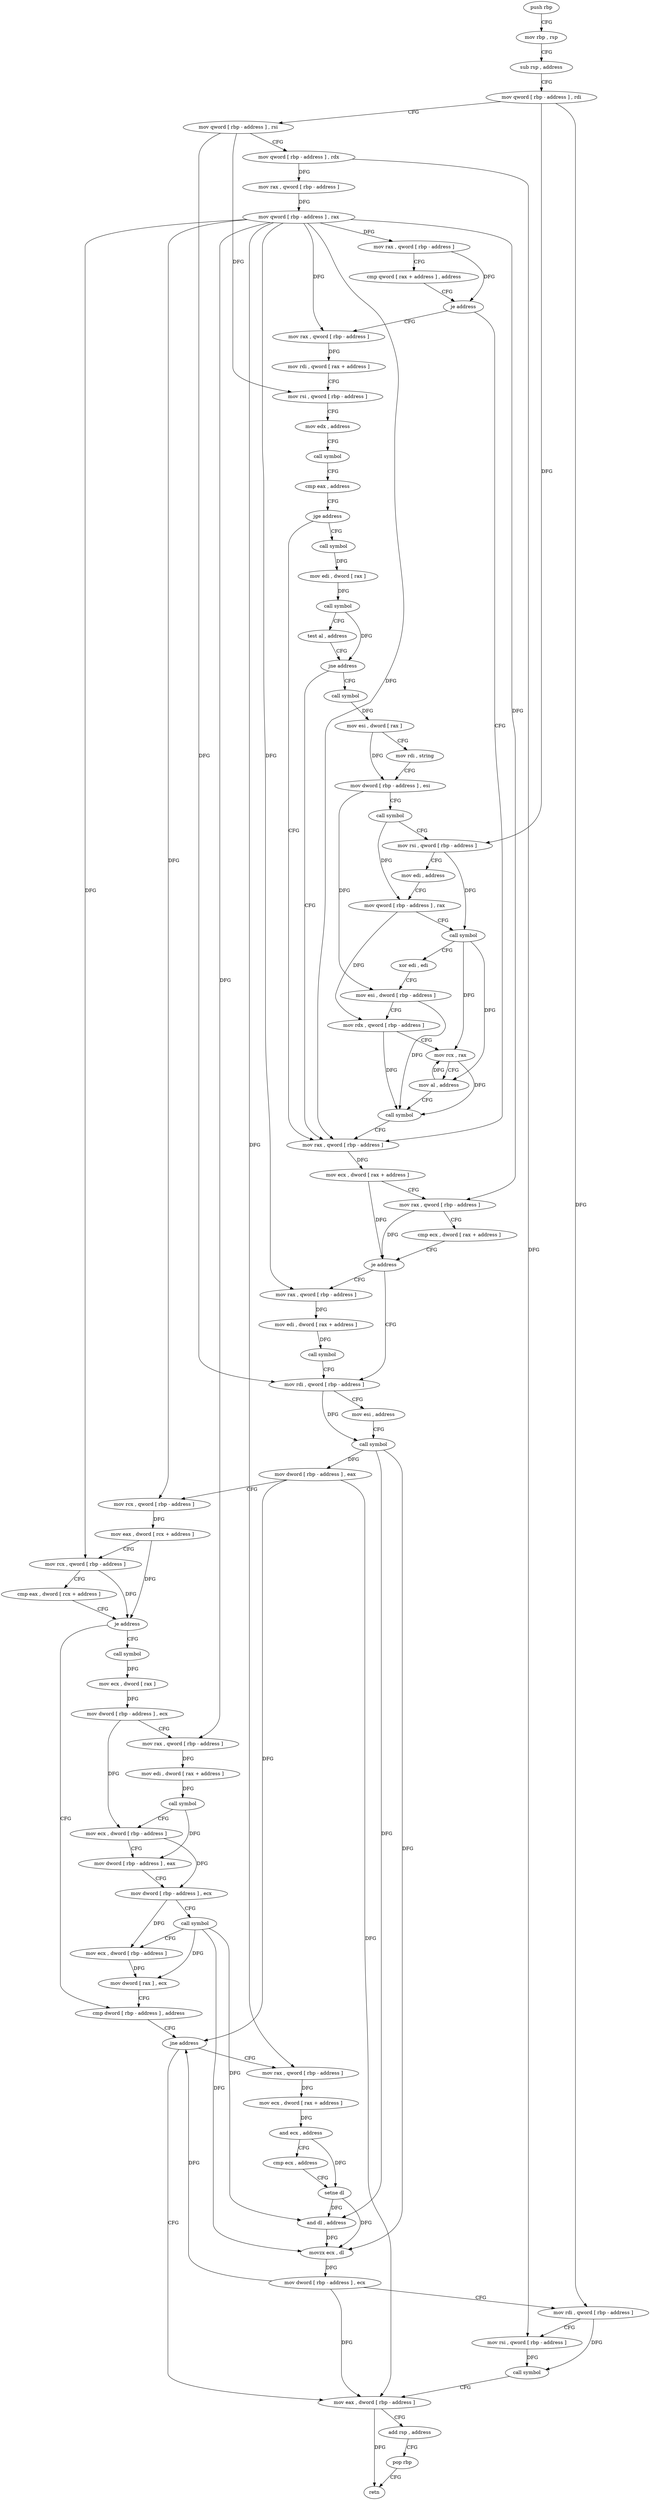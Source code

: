 digraph "func" {
"4203008" [label = "push rbp" ]
"4203009" [label = "mov rbp , rsp" ]
"4203012" [label = "sub rsp , address" ]
"4203016" [label = "mov qword [ rbp - address ] , rdi" ]
"4203020" [label = "mov qword [ rbp - address ] , rsi" ]
"4203024" [label = "mov qword [ rbp - address ] , rdx" ]
"4203028" [label = "mov rax , qword [ rbp - address ]" ]
"4203032" [label = "mov qword [ rbp - address ] , rax" ]
"4203036" [label = "mov rax , qword [ rbp - address ]" ]
"4203040" [label = "cmp qword [ rax + address ] , address" ]
"4203045" [label = "je address" ]
"4203164" [label = "mov rax , qword [ rbp - address ]" ]
"4203051" [label = "mov rax , qword [ rbp - address ]" ]
"4203168" [label = "mov ecx , dword [ rax + address ]" ]
"4203171" [label = "mov rax , qword [ rbp - address ]" ]
"4203175" [label = "cmp ecx , dword [ rax + address ]" ]
"4203178" [label = "je address" ]
"4203196" [label = "mov rdi , qword [ rbp - address ]" ]
"4203184" [label = "mov rax , qword [ rbp - address ]" ]
"4203055" [label = "mov rdi , qword [ rax + address ]" ]
"4203059" [label = "mov rsi , qword [ rbp - address ]" ]
"4203063" [label = "mov edx , address" ]
"4203068" [label = "call symbol" ]
"4203073" [label = "cmp eax , address" ]
"4203076" [label = "jge address" ]
"4203082" [label = "call symbol" ]
"4203200" [label = "mov esi , address" ]
"4203205" [label = "call symbol" ]
"4203210" [label = "mov dword [ rbp - address ] , eax" ]
"4203213" [label = "mov rcx , qword [ rbp - address ]" ]
"4203217" [label = "mov eax , dword [ rcx + address ]" ]
"4203220" [label = "mov rcx , qword [ rbp - address ]" ]
"4203224" [label = "cmp eax , dword [ rcx + address ]" ]
"4203227" [label = "je address" ]
"4203274" [label = "cmp dword [ rbp - address ] , address" ]
"4203233" [label = "call symbol" ]
"4203188" [label = "mov edi , dword [ rax + address ]" ]
"4203191" [label = "call symbol" ]
"4203087" [label = "mov edi , dword [ rax ]" ]
"4203089" [label = "call symbol" ]
"4203094" [label = "test al , address" ]
"4203096" [label = "jne address" ]
"4203102" [label = "call symbol" ]
"4203278" [label = "jne address" ]
"4203325" [label = "mov eax , dword [ rbp - address ]" ]
"4203284" [label = "mov rax , qword [ rbp - address ]" ]
"4203238" [label = "mov ecx , dword [ rax ]" ]
"4203240" [label = "mov dword [ rbp - address ] , ecx" ]
"4203243" [label = "mov rax , qword [ rbp - address ]" ]
"4203247" [label = "mov edi , dword [ rax + address ]" ]
"4203250" [label = "call symbol" ]
"4203255" [label = "mov ecx , dword [ rbp - address ]" ]
"4203258" [label = "mov dword [ rbp - address ] , eax" ]
"4203261" [label = "mov dword [ rbp - address ] , ecx" ]
"4203264" [label = "call symbol" ]
"4203269" [label = "mov ecx , dword [ rbp - address ]" ]
"4203272" [label = "mov dword [ rax ] , ecx" ]
"4203107" [label = "mov esi , dword [ rax ]" ]
"4203109" [label = "mov rdi , string" ]
"4203119" [label = "mov dword [ rbp - address ] , esi" ]
"4203122" [label = "call symbol" ]
"4203127" [label = "mov rsi , qword [ rbp - address ]" ]
"4203131" [label = "mov edi , address" ]
"4203136" [label = "mov qword [ rbp - address ] , rax" ]
"4203140" [label = "call symbol" ]
"4203145" [label = "xor edi , edi" ]
"4203147" [label = "mov esi , dword [ rbp - address ]" ]
"4203150" [label = "mov rdx , qword [ rbp - address ]" ]
"4203154" [label = "mov rcx , rax" ]
"4203157" [label = "mov al , address" ]
"4203159" [label = "call symbol" ]
"4203328" [label = "add rsp , address" ]
"4203332" [label = "pop rbp" ]
"4203333" [label = "retn" ]
"4203288" [label = "mov ecx , dword [ rax + address ]" ]
"4203291" [label = "and ecx , address" ]
"4203297" [label = "cmp ecx , address" ]
"4203300" [label = "setne dl" ]
"4203303" [label = "and dl , address" ]
"4203306" [label = "movzx ecx , dl" ]
"4203309" [label = "mov dword [ rbp - address ] , ecx" ]
"4203312" [label = "mov rdi , qword [ rbp - address ]" ]
"4203316" [label = "mov rsi , qword [ rbp - address ]" ]
"4203320" [label = "call symbol" ]
"4203008" -> "4203009" [ label = "CFG" ]
"4203009" -> "4203012" [ label = "CFG" ]
"4203012" -> "4203016" [ label = "CFG" ]
"4203016" -> "4203020" [ label = "CFG" ]
"4203016" -> "4203127" [ label = "DFG" ]
"4203016" -> "4203312" [ label = "DFG" ]
"4203020" -> "4203024" [ label = "CFG" ]
"4203020" -> "4203059" [ label = "DFG" ]
"4203020" -> "4203196" [ label = "DFG" ]
"4203024" -> "4203028" [ label = "DFG" ]
"4203024" -> "4203316" [ label = "DFG" ]
"4203028" -> "4203032" [ label = "DFG" ]
"4203032" -> "4203036" [ label = "DFG" ]
"4203032" -> "4203164" [ label = "DFG" ]
"4203032" -> "4203171" [ label = "DFG" ]
"4203032" -> "4203051" [ label = "DFG" ]
"4203032" -> "4203213" [ label = "DFG" ]
"4203032" -> "4203220" [ label = "DFG" ]
"4203032" -> "4203184" [ label = "DFG" ]
"4203032" -> "4203243" [ label = "DFG" ]
"4203032" -> "4203284" [ label = "DFG" ]
"4203036" -> "4203040" [ label = "CFG" ]
"4203036" -> "4203045" [ label = "DFG" ]
"4203040" -> "4203045" [ label = "CFG" ]
"4203045" -> "4203164" [ label = "CFG" ]
"4203045" -> "4203051" [ label = "CFG" ]
"4203164" -> "4203168" [ label = "DFG" ]
"4203051" -> "4203055" [ label = "DFG" ]
"4203168" -> "4203171" [ label = "CFG" ]
"4203168" -> "4203178" [ label = "DFG" ]
"4203171" -> "4203175" [ label = "CFG" ]
"4203171" -> "4203178" [ label = "DFG" ]
"4203175" -> "4203178" [ label = "CFG" ]
"4203178" -> "4203196" [ label = "CFG" ]
"4203178" -> "4203184" [ label = "CFG" ]
"4203196" -> "4203200" [ label = "CFG" ]
"4203196" -> "4203205" [ label = "DFG" ]
"4203184" -> "4203188" [ label = "DFG" ]
"4203055" -> "4203059" [ label = "CFG" ]
"4203059" -> "4203063" [ label = "CFG" ]
"4203063" -> "4203068" [ label = "CFG" ]
"4203068" -> "4203073" [ label = "CFG" ]
"4203073" -> "4203076" [ label = "CFG" ]
"4203076" -> "4203164" [ label = "CFG" ]
"4203076" -> "4203082" [ label = "CFG" ]
"4203082" -> "4203087" [ label = "DFG" ]
"4203200" -> "4203205" [ label = "CFG" ]
"4203205" -> "4203210" [ label = "DFG" ]
"4203205" -> "4203303" [ label = "DFG" ]
"4203205" -> "4203306" [ label = "DFG" ]
"4203210" -> "4203213" [ label = "CFG" ]
"4203210" -> "4203278" [ label = "DFG" ]
"4203210" -> "4203325" [ label = "DFG" ]
"4203213" -> "4203217" [ label = "DFG" ]
"4203217" -> "4203220" [ label = "CFG" ]
"4203217" -> "4203227" [ label = "DFG" ]
"4203220" -> "4203224" [ label = "CFG" ]
"4203220" -> "4203227" [ label = "DFG" ]
"4203224" -> "4203227" [ label = "CFG" ]
"4203227" -> "4203274" [ label = "CFG" ]
"4203227" -> "4203233" [ label = "CFG" ]
"4203274" -> "4203278" [ label = "CFG" ]
"4203233" -> "4203238" [ label = "DFG" ]
"4203188" -> "4203191" [ label = "DFG" ]
"4203191" -> "4203196" [ label = "CFG" ]
"4203087" -> "4203089" [ label = "DFG" ]
"4203089" -> "4203094" [ label = "CFG" ]
"4203089" -> "4203096" [ label = "DFG" ]
"4203094" -> "4203096" [ label = "CFG" ]
"4203096" -> "4203164" [ label = "CFG" ]
"4203096" -> "4203102" [ label = "CFG" ]
"4203102" -> "4203107" [ label = "DFG" ]
"4203278" -> "4203325" [ label = "CFG" ]
"4203278" -> "4203284" [ label = "CFG" ]
"4203325" -> "4203328" [ label = "CFG" ]
"4203325" -> "4203333" [ label = "DFG" ]
"4203284" -> "4203288" [ label = "DFG" ]
"4203238" -> "4203240" [ label = "DFG" ]
"4203240" -> "4203243" [ label = "CFG" ]
"4203240" -> "4203255" [ label = "DFG" ]
"4203243" -> "4203247" [ label = "DFG" ]
"4203247" -> "4203250" [ label = "DFG" ]
"4203250" -> "4203255" [ label = "CFG" ]
"4203250" -> "4203258" [ label = "DFG" ]
"4203255" -> "4203258" [ label = "CFG" ]
"4203255" -> "4203261" [ label = "DFG" ]
"4203258" -> "4203261" [ label = "CFG" ]
"4203261" -> "4203264" [ label = "CFG" ]
"4203261" -> "4203269" [ label = "DFG" ]
"4203264" -> "4203269" [ label = "CFG" ]
"4203264" -> "4203272" [ label = "DFG" ]
"4203264" -> "4203303" [ label = "DFG" ]
"4203264" -> "4203306" [ label = "DFG" ]
"4203269" -> "4203272" [ label = "DFG" ]
"4203272" -> "4203274" [ label = "CFG" ]
"4203107" -> "4203109" [ label = "CFG" ]
"4203107" -> "4203119" [ label = "DFG" ]
"4203109" -> "4203119" [ label = "CFG" ]
"4203119" -> "4203122" [ label = "CFG" ]
"4203119" -> "4203147" [ label = "DFG" ]
"4203122" -> "4203127" [ label = "CFG" ]
"4203122" -> "4203136" [ label = "DFG" ]
"4203127" -> "4203131" [ label = "CFG" ]
"4203127" -> "4203140" [ label = "DFG" ]
"4203131" -> "4203136" [ label = "CFG" ]
"4203136" -> "4203140" [ label = "CFG" ]
"4203136" -> "4203150" [ label = "DFG" ]
"4203140" -> "4203145" [ label = "CFG" ]
"4203140" -> "4203154" [ label = "DFG" ]
"4203140" -> "4203157" [ label = "DFG" ]
"4203145" -> "4203147" [ label = "CFG" ]
"4203147" -> "4203150" [ label = "CFG" ]
"4203147" -> "4203159" [ label = "DFG" ]
"4203150" -> "4203154" [ label = "CFG" ]
"4203150" -> "4203159" [ label = "DFG" ]
"4203154" -> "4203157" [ label = "CFG" ]
"4203154" -> "4203159" [ label = "DFG" ]
"4203157" -> "4203159" [ label = "CFG" ]
"4203157" -> "4203154" [ label = "DFG" ]
"4203159" -> "4203164" [ label = "CFG" ]
"4203328" -> "4203332" [ label = "CFG" ]
"4203332" -> "4203333" [ label = "CFG" ]
"4203288" -> "4203291" [ label = "DFG" ]
"4203291" -> "4203297" [ label = "CFG" ]
"4203291" -> "4203300" [ label = "DFG" ]
"4203297" -> "4203300" [ label = "CFG" ]
"4203300" -> "4203303" [ label = "DFG" ]
"4203300" -> "4203306" [ label = "DFG" ]
"4203303" -> "4203306" [ label = "DFG" ]
"4203306" -> "4203309" [ label = "DFG" ]
"4203309" -> "4203312" [ label = "CFG" ]
"4203309" -> "4203278" [ label = "DFG" ]
"4203309" -> "4203325" [ label = "DFG" ]
"4203312" -> "4203316" [ label = "CFG" ]
"4203312" -> "4203320" [ label = "DFG" ]
"4203316" -> "4203320" [ label = "DFG" ]
"4203320" -> "4203325" [ label = "CFG" ]
}
